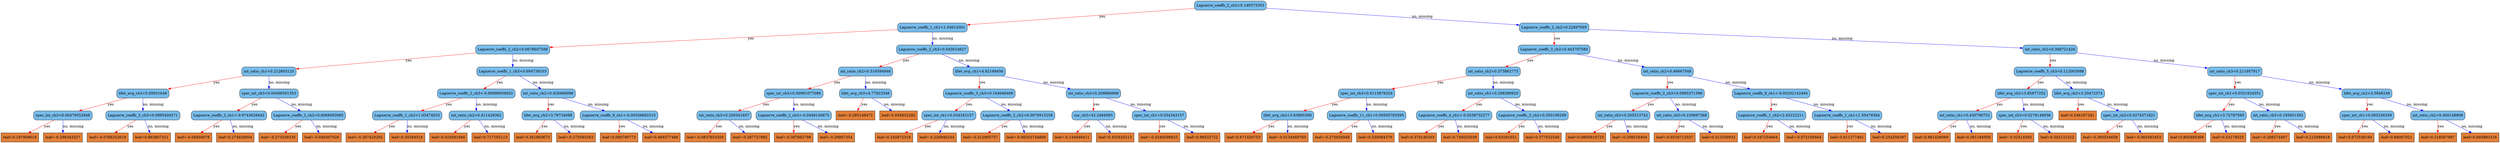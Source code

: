 digraph {
	graph [bb="0,0,7906.8,567",
		rankdir=TB
	];
	node [label="\N"];
	0	[fillcolor="#78bceb",
		height=0.5,
		label="Laguerre_coeffs_2_ch2<0.149373353",
		pos="4025.9,549",
		shape=box,
		style="filled, rounded",
		width=3.1076];
	1	[fillcolor="#78bceb",
		height=0.5,
		label="Laguerre_coeffs_1_ch1<1.04014301",
		pos="2898.9,460.5",
		shape=box,
		style="filled, rounded",
		width=3.0139];
	0 -> 1	[color="#FF0000",
		label=yes,
		lp="3572.9,504.75",
		pos="e,3007.7,469.85 3913.7,539.39 3700.4,523.02 3238.2,487.54 3018.9,470.71"];
	2	[fillcolor="#78bceb",
		height=0.5,
		label="Laguerre_coeffs_2_ch2<0.22897695",
		pos="4802.9,460.5",
		shape=box,
		style="filled, rounded",
		width=3.0139];
	0 -> 2	[color="#0000FF",
		label="no, missing",
		lp="4516.8,504.75",
		pos="e,4693.9,473.63 4138,535.51 4282.8,519.4 4533.8,491.46 4682.5,474.9"];
	3	[fillcolor="#78bceb",
		height=0.5,
		label="Laguerre_coeffs_2_ch2<0.0678607598",
		pos="1616.9,372",
		shape=box,
		style="filled, rounded",
		width=3.2014];
	1 -> 3	[color="#FF0000",
		label=yes,
		lp="2381.9,416.25",
		pos="e,1732.5,380.8 2790.1,452.16 2554,436.23 1995.6,398.55 1743.8,381.57"];
	4	[fillcolor="#78bceb",
		height=0.5,
		label="Laguerre_coeffs_2_ch3<0.043014627",
		pos="2898.9,372",
		shape=box,
		style="filled, rounded",
		width=3.1076];
	1 -> 4	[color="#0000FF",
		label="no, missing",
		lp="2930.8,416.25",
		pos="e,2898.9,390.35 2898.9,442.41 2898.9,430.76 2898.9,415.05 2898.9,401.52"];
	5	[fillcolor="#78bceb",
		height=0.5,
		label="Laguerre_coeffs_3_ch2<0.443707585",
		pos="4802.9,372",
		shape=box,
		style="filled, rounded",
		width=3.1076];
	2 -> 5	[color="#FF0000",
		label=yes,
		lp="4811.9,416.25",
		pos="e,4802.9,390.35 4802.9,442.41 4802.9,430.76 4802.9,415.05 4802.9,401.52"];
	6	[fillcolor="#78bceb",
		height=0.5,
		label="int_ratio_ch2<0.368721426",
		pos="6439.9,372",
		shape=box,
		style="filled, rounded",
		width=2.3264];
	2 -> 6	[color="#0000FF",
		label="no, missing",
		lp="5800.8,416.25",
		pos="e,6355.6,377.45 4911.9,453.74 5214.1,437.77 6059.3,393.11 6344.5,378.04"];
	7	[fillcolor="#78bceb",
		height=0.5,
		label="int_ratio_ch1<0.212803125",
		pos="783.88,283.5",
		shape=box,
		style="filled, rounded",
		width=2.3264];
	3 -> 7	[color="#FF0000",
		label=yes,
		lp="1284.9,327.75",
		pos="e,867.94,293.23 1501.5,359.02 1335.7,341.8 1033.1,310.38 879.2,294.4"];
	8	[fillcolor="#78bceb",
		height=0.5,
		label="Laguerre_coeffs_1_ch3<0.694739103",
		pos="1616.9,283.5",
		shape=box,
		style="filled, rounded",
		width=3.1076];
	3 -> 8	[color="#0000FF",
		label="no, missing",
		lp="1648.8,327.75",
		pos="e,1616.9,301.85 1616.9,353.91 1616.9,342.26 1616.9,326.55 1616.9,313.02"];
	9	[fillcolor="#78bceb",
		height=0.5,
		label="int_ratio_ch2<0.516594946",
		pos="2794.9,283.5",
		shape=box,
		style="filled, rounded",
		width=2.3264];
	4 -> 9	[color="#FF0000",
		label=yes,
		lp="2865.9,327.75",
		pos="e,2815.7,301.85 2878.3,353.91 2862.9,341.08 2841.6,323.33 2824.3,308.99"];
	10	[fillcolor="#78bceb",
		height=0.5,
		label="lifet_avg_ch1<4.62169456",
		pos="3087.9,283.5",
		shape=box,
		style="filled, rounded",
		width=2.2639];
	4 -> 10	[color="#0000FF",
		label="no, missing",
		lp="3042.8,327.75",
		pos="e,3049.8,301.91 2936.7,353.7 2966.2,340.19 3007.4,321.32 3039.4,306.7"];
	15	[fillcolor="#78bceb",
		height=0.5,
		label="lifet_avg_ch3<5.09501648",
		pos="445.88,195",
		shape=box,
		style="filled, rounded",
		width=2.2639];
	7 -> 15	[color="#FF0000",
		label=yes,
		lp="654.88,239.25",
		pos="e,514.05,213.45 715.88,265.1 660.74,250.99 582.93,231.07 524.99,216.25"];
	16	[fillcolor="#78bceb",
		height=0.5,
		label="spec_int_ch3<0.00466591353",
		pos="783.88,195",
		shape=box,
		style="filled, rounded",
		width=2.5035];
	7 -> 16	[color="#0000FF",
		label="no, missing",
		lp="815.75,239.25",
		pos="e,783.88,213.35 783.88,265.41 783.88,253.76 783.88,238.05 783.88,224.52"];
	17	[fillcolor="#78bceb",
		height=0.5,
		label="Laguerre_coeffs_2_ch3<-0.00996939652",
		pos="1500.9,195",
		shape=box,
		style="filled, rounded",
		width=3.3576];
	8 -> 17	[color="#FF0000",
		label=yes,
		lp="1578.9,239.25",
		pos="e,1524,213.27 1593.7,265.2 1576.3,252.24 1552.3,234.34 1533,219.99"];
	18	[fillcolor="#78bceb",
		height=0.5,
		label="int_ratio_ch2<0.426968098",
		pos="1727.9,195",
		shape=box,
		style="filled, rounded",
		width=2.3264];
	8 -> 18	[color="#0000FF",
		label="no, missing",
		lp="1714.8,239.25",
		pos="e,1705.7,213.27 1639.1,265.2 1655.6,252.3 1678.5,234.5 1696.8,220.18"];
	31	[fillcolor="#78bceb",
		height=0.5,
		label="spec_int_ch3<0.00479552848",
		pos="193.88,106.5",
		shape=box,
		style="filled, rounded",
		width=2.5035];
	15 -> 31	[color="#FF0000",
		label=yes,
		lp="351.88,150.75",
		pos="e,244.49,124.87 395.18,176.6 354.86,162.76 298.27,143.34 255.36,128.61"];
	32	[fillcolor="#78bceb",
		height=0.5,
		label="Laguerre_coeffs_3_ch3<0.0895400271",
		pos="445.88,106.5",
		shape=box,
		style="filled, rounded",
		width=3.2014];
	15 -> 32	[color="#0000FF",
		label="no, missing",
		lp="477.75,150.75",
		pos="e,445.88,124.85 445.88,176.91 445.88,165.26 445.88,149.55 445.88,136.02"];
	33	[fillcolor="#78bceb",
		height=0.5,
		label="Laguerre_coeffs_2_ch1<-0.0743628442",
		pos="703.88,106.5",
		shape=box,
		style="filled, rounded",
		width=3.2639];
	16 -> 33	[color="#FF0000",
		label=yes,
		lp="760.88,150.75",
		pos="e,719.92,124.85 768.07,176.91 756.53,164.43 740.69,147.3 727.63,133.18"];
	34	[fillcolor="#78bceb",
		height=0.5,
		label="Laguerre_coeffs_2_ch2<0.0068493085",
		pos="954.88,106.5",
		shape=box,
		style="filled, rounded",
		width=3.2014];
	16 -> 34	[color="#0000FF",
		label="no, missing",
		lp="916.75,150.75",
		pos="e,920.45,124.91 818.07,176.7 844.54,163.31 881.43,144.65 910.24,130.08"];
	63	[fillcolor="#e48038",
		height=0.5,
		label="leaf=0.187909618",
		pos="57.875,18",
		shape=box,
		style=filled,
		width=1.6076];
	31 -> 63	[color="#FF0000",
		label=yes,
		lp="147.88,62.25",
		pos="e,85.023,36.267 166.68,88.203 146.02,75.062 117.38,56.846 94.67,42.403"];
	64	[fillcolor="#e48038",
		height=0.5,
		label="leaf=-0.296343327",
		pos="193.88,18",
		shape=box,
		style=filled,
		width=1.6701];
	31 -> 64	[color="#0000FF",
		label="no, missing",
		lp="225.75,62.25",
		pos="e,193.88,36.35 193.88,88.41 193.88,76.758 193.88,61.047 193.88,47.519"];
	65	[fillcolor="#e48038",
		height=0.5,
		label="leaf=-0.0786252618",
		pos="335.88,18",
		shape=box,
		style=filled,
		width=1.7639];
	32 -> 65	[color="#FF0000",
		label=yes,
		lp="409.88,62.25",
		pos="e,357.83,36.267 423.88,88.203 407.54,75.356 385.04,57.661 366.88,43.38"];
	66	[fillcolor="#e48038",
		height=0.5,
		label="leaf=0.863807321",
		pos="474.88,18",
		shape=box,
		style=filled,
		width=1.6076];
	32 -> 66	[color="#0000FF",
		label="no, missing",
		lp="495.75,62.25",
		pos="e,469.06,36.35 451.6,88.41 455.55,76.64 460.88,60.729 465.45,47.11"];
	67	[fillcolor="#e48038",
		height=0.5,
		label="leaf=-0.04850078",
		pos="607.88,18",
		shape=box,
		style=filled,
		width=1.5764];
	33 -> 67	[color="#FF0000",
		label=yes,
		lp="673.88,62.25",
		pos="e,627.13,36.35 684.91,88.41 670.8,75.698 651.33,58.157 635.5,43.889"];
	68	[fillcolor="#e48038",
		height=0.5,
		label="leaf=0.274928004",
		pos="740.88,18",
		shape=box,
		style=filled,
		width=1.6076];
	33 -> 68	[color="#0000FF",
		label="no, missing",
		lp="757.75,62.25",
		pos="e,733.45,36.35 711.19,88.41 716.27,76.522 723.16,60.41 729.03,46.702"];
	69	[fillcolor="#e48038",
		height=0.5,
		label="leaf=-0.273539335",
		pos="876.88,18",
		shape=box,
		style=filled,
		width=1.6701];
	34 -> 69	[color="#FF0000",
		label=yes,
		lp="931.88,62.25",
		pos="e,892.52,36.35 939.46,88.41 928.21,75.934 912.77,58.805 900.04,44.685"];
	70	[fillcolor="#e48038",
		height=0.5,
		label="leaf=-0.040507026",
		pos="1014.9,18",
		shape=box,
		style=filled,
		width=1.6701];
	34 -> 70	[color="#0000FF",
		label="no, missing",
		lp="1022.8,62.25",
		pos="e,1002.8,36.35 966.73,88.41 975.22,76.169 986.82,59.449 996.5,45.487"];
	35	[fillcolor="#78bceb",
		height=0.5,
		label="Laguerre_coeffs_1_ch2<1.03474033",
		pos="1285.9,106.5",
		shape=box,
		style="filled, rounded",
		width=3.0139];
	17 -> 35	[color="#FF0000",
		label=yes,
		lp="1421.9,150.75",
		pos="e,1329.1,124.87 1457.6,176.6 1423.6,162.9 1376,143.75 1339.5,129.08"];
	36	[fillcolor="#78bceb",
		height=0.5,
		label="int_ratio_ch2<0.411428362",
		pos="1500.9,106.5",
		shape=box,
		style="filled, rounded",
		width=2.3264];
	17 -> 36	[color="#0000FF",
		label="no, missing",
		lp="1532.8,150.75",
		pos="e,1500.9,124.85 1500.9,176.91 1500.9,165.26 1500.9,149.55 1500.9,136.02"];
	37	[fillcolor="#78bceb",
		height=0.5,
		label="lifet_avg_ch2<3.78734088",
		pos="1727.9,106.5",
		shape=box,
		style="filled, rounded",
		width=2.2639];
	18 -> 37	[color="#FF0000",
		label=yes,
		lp="1736.9,150.75",
		pos="e,1727.9,124.85 1727.9,176.91 1727.9,165.26 1727.9,149.55 1727.9,136.02"];
	38	[fillcolor="#78bceb",
		height=0.5,
		label="Laguerre_coeffs_8_ch1<-0.00536692515",
		pos="1955.9,106.5",
		shape=box,
		style="filled, rounded",
		width=3.3576];
	18 -> 38	[color="#0000FF",
		label="no, missing",
		lp="1894.8,150.75",
		pos="e,1910.1,124.87 1773.7,176.6 1810,162.85 1860.8,143.58 1899.5,128.89"];
	71	[fillcolor="#e48038",
		height=0.5,
		label="leaf=-0.267420292",
		pos="1152.9,18",
		shape=box,
		style=filled,
		width=1.6701];
	35 -> 71	[color="#FF0000",
		label=yes,
		lp="1240.9,62.25",
		pos="e,1179.4,36.267 1259.3,88.203 1239.1,75.062 1211.1,56.846 1188.9,42.403"];
	72	[fillcolor="#e48038",
		height=0.5,
		label="leaf=0.30284518",
		pos="1285.9,18",
		shape=box,
		style=filled,
		width=1.5139];
	35 -> 72	[color="#0000FF",
		label="no, missing",
		lp="1317.8,62.25",
		pos="e,1285.9,36.35 1285.9,88.41 1285.9,76.758 1285.9,61.047 1285.9,47.519"];
	73	[fillcolor="#e48038",
		height=0.5,
		label="leaf=0.419381946",
		pos="1415.9,18",
		shape=box,
		style=filled,
		width=1.6076];
	36 -> 73	[color="#FF0000",
		label=yes,
		lp="1475.9,62.25",
		pos="e,1432.9,36.35 1484.1,88.41 1471.7,75.816 1454.7,58.481 1440.7,44.286"];
	74	[fillcolor="#e48038",
		height=0.5,
		label="leaf=0.717192113",
		pos="1549.9,18",
		shape=box,
		style=filled,
		width=1.6076];
	36 -> 74	[color="#0000FF",
		label="no, missing",
		lp="1561.8,62.25",
		pos="e,1540,36.35 1510.6,88.41 1517.4,76.405 1526.6,60.091 1534.4,46.295"];
	75	[fillcolor="#e48038",
		height=0.5,
		label="leaf=0.361863673",
		pos="1683.9,18",
		shape=box,
		style=filled,
		width=1.6076];
	37 -> 75	[color="#FF0000",
		label=yes,
		lp="1718.9,62.25",
		pos="e,1692.7,36.35 1719.2,88.41 1713.1,76.405 1704.8,60.091 1697.8,46.295"];
	76	[fillcolor="#e48038",
		height=0.5,
		label="leaf=-0.273583263",
		pos="1819.9,18",
		shape=box,
		style=filled,
		width=1.6701];
	37 -> 76	[color="#0000FF",
		label="no, missing",
		lp="1814.8,62.25",
		pos="e,1801.4,36.35 1746.1,88.41 1759.6,75.698 1778.2,58.157 1793.4,43.889"];
	77	[fillcolor="#e48038",
		height=0.5,
		label="leaf=0.080790773",
		pos="1955.9,18",
		shape=box,
		style=filled,
		width=1.6076];
	38 -> 77	[color="#FF0000",
		label=yes,
		lp="1964.9,62.25",
		pos="e,1955.9,36.35 1955.9,88.41 1955.9,76.758 1955.9,61.047 1955.9,47.519"];
	78	[fillcolor="#e48038",
		height=0.5,
		label="leaf=0.469377488",
		pos="2089.9,18",
		shape=box,
		style=filled,
		width=1.6076];
	38 -> 78	[color="#0000FF",
		label="no, missing",
		lp="2067.8,62.25",
		pos="e,2063.1,36.267 1982.7,88.203 2003,75.062 2031.2,56.846 2053.6,42.403"];
	19	[fillcolor="#78bceb",
		height=0.5,
		label="spec_int_ch3<0.00981077086",
		pos="2508.9,195",
		shape=box,
		style="filled, rounded",
		width=2.5035];
	9 -> 19	[color="#FF0000",
		label=yes,
		lp="2686.9,239.25",
		pos="e,2566.3,213.37 2737.3,265.1 2691.1,251.11 2626,231.42 2577.1,216.64"];
	20	[fillcolor="#78bceb",
		height=0.5,
		label="lifet_avg_ch3<4.77923346",
		pos="2794.9,195",
		shape=box,
		style="filled, rounded",
		width=2.2639];
	9 -> 20	[color="#0000FF",
		label="no, missing",
		lp="2826.8,239.25",
		pos="e,2794.9,213.35 2794.9,265.41 2794.9,253.76 2794.9,238.05 2794.9,224.52"];
	21	[fillcolor="#78bceb",
		height=0.5,
		label="Laguerre_coeffs_3_ch3<0.164046466",
		pos="3087.9,195",
		shape=box,
		style="filled, rounded",
		width=3.1076];
	10 -> 21	[color="#FF0000",
		label=yes,
		lp="3096.9,239.25",
		pos="e,3087.9,213.35 3087.9,265.41 3087.9,253.76 3087.9,238.05 3087.9,224.52"];
	22	[fillcolor="#78bceb",
		height=0.5,
		label="int_ratio_ch3<0.209886968",
		pos="3459.9,195",
		shape=box,
		style="filled, rounded",
		width=2.3264];
	10 -> 22	[color="#0000FF",
		label="no, missing",
		lp="3339.8,239.25",
		pos="e,3384.8,213.45 3162.7,265.1 3223.8,250.9 3310.1,230.82 3374,215.97"];
	39	[fillcolor="#78bceb",
		height=0.5,
		label="int_ratio_ch3<0.200341657",
		pos="2289.9,106.5",
		shape=box,
		style="filled, rounded",
		width=2.3264];
	19 -> 39	[color="#FF0000",
		label=yes,
		lp="2428.9,150.75",
		pos="e,2333.9,124.87 2464.8,176.6 2430.1,162.9 2381.6,143.75 2344.5,129.08"];
	40	[fillcolor="#78bceb",
		height=0.5,
		label="Laguerre_coeffs_2_ch3<-0.0448140875",
		pos="2508.9,106.5",
		shape=box,
		style="filled, rounded",
		width=3.2639];
	19 -> 40	[color="#0000FF",
		label="no, missing",
		lp="2540.8,150.75",
		pos="e,2508.9,124.85 2508.9,176.91 2508.9,165.26 2508.9,149.55 2508.9,136.02"];
	41	[fillcolor="#e48038",
		height=0.5,
		label="leaf=-0.285148472",
		pos="2704.9,106.5",
		shape=box,
		style=filled,
		width=1.6701];
	20 -> 41	[color="#FF0000",
		label=yes,
		lp="2767.9,150.75",
		pos="e,2722.9,124.85 2777.1,176.91 2764,164.32 2746,146.98 2731.2,132.79"];
	42	[fillcolor="#e48038",
		height=0.5,
		label="leaf=0.934932292",
		pos="2840.9,106.5",
		shape=box,
		style=filled,
		width=1.6076];
	20 -> 42	[color="#0000FF",
		label="no, missing",
		lp="2854.8,150.75",
		pos="e,2831.6,124.85 2804,176.91 2810.3,164.9 2819,148.59 2826.4,134.8"];
	79	[fillcolor="#e48038",
		height=0.5,
		label="leaf=-0.0837653205",
		pos="2228.9,18",
		shape=box,
		style=filled,
		width=1.7639];
	39 -> 79	[color="#FF0000",
		label=yes,
		lp="2273.9,62.25",
		pos="e,2241.1,36.35 2277.8,88.41 2269.2,76.169 2257.4,59.449 2247.6,45.487"];
	80	[fillcolor="#e48038",
		height=0.5,
		label="leaf=-0.287727982",
		pos="2370.9,18",
		shape=box,
		style=filled,
		width=1.6701];
	39 -> 80	[color="#0000FF",
		label="no, missing",
		lp="2369.8,62.25",
		pos="e,2354.6,36.35 2305.9,88.41 2317.6,75.934 2333.6,58.805 2346.8,44.685"];
	81	[fillcolor="#e48038",
		height=0.5,
		label="leaf=-0.387662798",
		pos="2508.9,18",
		shape=box,
		style=filled,
		width=1.6701];
	40 -> 81	[color="#FF0000",
		label=yes,
		lp="2517.9,62.25",
		pos="e,2508.9,36.35 2508.9,88.41 2508.9,76.758 2508.9,61.047 2508.9,47.519"];
	82	[fillcolor="#e48038",
		height=0.5,
		label="leaf=-0.29867354",
		pos="2643.9,18",
		shape=box,
		style=filled,
		width=1.5764];
	40 -> 82	[color="#0000FF",
		label="no, missing",
		lp="2620.8,62.25",
		pos="e,2616.9,36.267 2535.9,88.203 2556.4,75.062 2584.8,56.846 2607.4,42.403"];
	43	[fillcolor="#78bceb",
		height=0.5,
		label="spec_int_ch1<0.034343157",
		pos="2999.9,106.5",
		shape=box,
		style="filled, rounded",
		width=2.316];
	21 -> 43	[color="#FF0000",
		label=yes,
		lp="3060.9,150.75",
		pos="e,3017.5,124.85 3070.5,176.91 3057.7,164.32 3040,146.98 3025.6,132.79"];
	44	[fillcolor="#78bceb",
		height=0.5,
		label="Laguerre_coeffs_2_ch2<0.0970915258",
		pos="3216.9,106.5",
		shape=box,
		style="filled, rounded",
		width=3.2014];
	21 -> 44	[color="#0000FF",
		label="no, missing",
		lp="3196.8,150.75",
		pos="e,3191.1,124.77 3113.7,176.7 3133.2,163.62 3160.2,145.51 3181.7,131.1"];
	45	[fillcolor="#78bceb",
		height=0.5,
		label="snr_ch3<42.2484093",
		pos="3459.9,106.5",
		shape=box,
		style="filled, rounded",
		width=1.8264];
	22 -> 45	[color="#FF0000",
		label=yes,
		lp="3468.9,150.75",
		pos="e,3459.9,124.85 3459.9,176.91 3459.9,165.26 3459.9,149.55 3459.9,136.02"];
	46	[fillcolor="#78bceb",
		height=0.5,
		label="spec_int_ch1<0.034343157",
		pos="3669.9,106.5",
		shape=box,
		style="filled, rounded",
		width=2.316];
	22 -> 46	[color="#0000FF",
		label="no, missing",
		lp="3615.8,150.75",
		pos="e,3627.7,124.87 3502.1,176.6 3535.4,162.9 3581.9,143.75 3617.5,129.08"];
	83	[fillcolor="#e48038",
		height=0.5,
		label="leaf=0.245872319",
		pos="2830.9,18",
		shape=box,
		style=filled,
		width=1.6076];
	43 -> 83	[color="#FF0000",
		label=yes,
		lp="2939.9,62.25",
		pos="e,2864.9,36.415 2966.1,88.203 2939.9,74.811 2903.5,56.15 2875,41.58"];
	84	[fillcolor="#e48038",
		height=0.5,
		label="leaf=-0.226940244",
		pos="2966.9,18",
		shape=box,
		style=filled,
		width=1.6701];
	43 -> 84	[color="#0000FF",
		label="no, missing",
		lp="3018.8,62.25",
		pos="e,2973.5,36.35 2993.4,88.41 2988.8,76.522 2982.7,60.41 2977.4,46.702"];
	85	[fillcolor="#e48038",
		height=0.5,
		label="leaf=-0.212965757",
		pos="3104.9,18",
		shape=box,
		style=filled,
		width=1.6701];
	44 -> 85	[color="#FF0000",
		label=yes,
		lp="3180.9,62.25",
		pos="e,3127.2,36.267 3194.5,88.203 3177.8,75.297 3154.7,57.498 3136.2,43.183"];
	86	[fillcolor="#e48038",
		height=0.5,
		label="leaf=-0.00253744866",
		pos="3249.9,18",
		shape=box,
		style=filled,
		width=1.8576];
	44 -> 86	[color="#0000FF",
		label="no, missing",
		lp="3268.8,62.25",
		pos="e,3243.3,36.35 3223.4,88.41 3227.9,76.522 3234.1,60.41 3239.3,46.702"];
	87	[fillcolor="#e48038",
		height=0.5,
		label="leaf=-0.144046411",
		pos="3394.9,18",
		shape=box,
		style=filled,
		width=1.6701];
	45 -> 87	[color="#FF0000",
		label=yes,
		lp="3442.9,62.25",
		pos="e,3407.9,36.35 3447,88.41 3437.8,76.169 3425.3,59.449 3414.8,45.487"];
	88	[fillcolor="#e48038",
		height=0.5,
		label="leaf=0.452625215",
		pos="3530.9,18",
		shape=box,
		style=filled,
		width=1.6076];
	45 -> 88	[color="#0000FF",
		label="no, missing",
		lp="3533.8,62.25",
		pos="e,3516.6,36.35 3473.9,88.41 3484,76.051 3497.9,59.127 3509.5,45.085"];
	89	[fillcolor="#e48038",
		height=0.5,
		label="leaf=-0.0249298625",
		pos="3669.9,18",
		shape=box,
		style=filled,
		width=1.7639];
	46 -> 89	[color="#FF0000",
		label=yes,
		lp="3678.9,62.25",
		pos="e,3669.9,36.35 3669.9,88.41 3669.9,76.758 3669.9,61.047 3669.9,47.519"];
	90	[fillcolor="#e48038",
		height=0.5,
		label="leaf=0.88532722",
		pos="3805.9,18",
		shape=box,
		style=filled,
		width=1.5139];
	46 -> 90	[color="#0000FF",
		label="no, missing",
		lp="3782.8,62.25",
		pos="e,3778.7,36.267 3697.1,88.203 3717.7,75.062 3746.4,56.846 3769.1,42.403"];
	11	[fillcolor="#78bceb",
		height=0.5,
		label="int_ratio_ch2<0.373862773",
		pos="4683.9,283.5",
		shape=box,
		style="filled, rounded",
		width=2.3264];
	5 -> 11	[color="#FF0000",
		label=yes,
		lp="4763.9,327.75",
		pos="e,4707.6,301.77 4779.1,353.7 4761.2,340.74 4736.6,322.84 4716.9,308.49"];
	12	[fillcolor="#78bceb",
		height=0.5,
		label="int_ratio_ch2<0.46667549",
		pos="5303.9,283.5",
		shape=box,
		style="filled, rounded",
		width=2.2326];
	5 -> 12	[color="#0000FF",
		label="no, missing",
		lp="5130.8,327.75",
		pos="e,5223.2,298.43 4904,353.55 4994,337.99 5124.8,315.42 5212,300.37"];
	13	[fillcolor="#78bceb",
		height=0.5,
		label="Laguerre_coeffs_5_ch3<0.112003088",
		pos="6439.9,283.5",
		shape=box,
		style="filled, rounded",
		width=3.1076];
	6 -> 13	[color="#FF0000",
		label=yes,
		lp="6448.9,327.75",
		pos="e,6439.9,301.85 6439.9,353.91 6439.9,342.26 6439.9,326.55 6439.9,313.02"];
	14	[fillcolor="#78bceb",
		height=0.5,
		label="int_ratio_ch3<0.211957917",
		pos="7118.9,283.5",
		shape=box,
		style="filled, rounded",
		width=2.3264];
	6 -> 14	[color="#0000FF",
		label="no, missing",
		lp="6872.8,327.75",
		pos="e,7034.9,295.2 6523.8,360.31 6650.6,344.15 6890.3,313.62 7023.5,296.65"];
	23	[fillcolor="#78bceb",
		height=0.5,
		label="spec_int_ch3<0.0115876254",
		pos="4324.9,195",
		shape=box,
		style="filled, rounded",
		width=2.4097];
	11 -> 23	[color="#FF0000",
		label=yes,
		lp="4545.9,239.25",
		pos="e,4397.3,213.45 4611.7,265.1 4552.8,250.93 4469.8,230.91 4408.1,216.06"];
	24	[fillcolor="#78bceb",
		height=0.5,
		label="int_ratio_ch1<0.298390925",
		pos="4683.9,195",
		shape=box,
		style="filled, rounded",
		width=2.3264];
	11 -> 24	[color="#0000FF",
		label="no, missing",
		lp="4715.8,239.25",
		pos="e,4683.9,213.35 4683.9,265.41 4683.9,253.76 4683.9,238.05 4683.9,224.52"];
	25	[fillcolor="#78bceb",
		height=0.5,
		label="Laguerre_coeffs_2_ch3<0.0985371396",
		pos="5303.9,195",
		shape=box,
		style="filled, rounded",
		width=3.2014];
	12 -> 25	[color="#FF0000",
		label=yes,
		lp="5312.9,239.25",
		pos="e,5303.9,213.35 5303.9,265.41 5303.9,253.76 5303.9,238.05 5303.9,224.52"];
	26	[fillcolor="#78bceb",
		height=0.5,
		label="Laguerre_coeffs_8_ch1<-0.00202142494",
		pos="5590.9,195",
		shape=box,
		style="filled, rounded",
		width=3.3576];
	12 -> 26	[color="#0000FF",
		label="no, missing",
		lp="5505.8,239.25",
		pos="e,5533.2,213.37 5361.6,265.1 5408,251.11 5473.3,231.42 5522.4,216.64"];
	47	[fillcolor="#78bceb",
		height=0.5,
		label="lifet_avg_ch2<3.63895369",
		pos="4074.9,106.5",
		shape=box,
		style="filled, rounded",
		width=2.2639];
	23 -> 47	[color="#FF0000",
		label=yes,
		lp="4231.9,150.75",
		pos="e,4125.1,124.87 4274.6,176.6 4234.6,162.76 4178.4,143.34 4135.9,128.61"];
	48	[fillcolor="#78bceb",
		height=0.5,
		label="Laguerre_coeffs_11_ch1<0.00505783595",
		pos="4324.9,106.5",
		shape=box,
		style="filled, rounded",
		width=3.3889];
	23 -> 48	[color="#0000FF",
		label="no, missing",
		lp="4356.8,150.75",
		pos="e,4324.9,124.85 4324.9,176.91 4324.9,165.26 4324.9,149.55 4324.9,136.02"];
	49	[fillcolor="#78bceb",
		height=0.5,
		label="Laguerre_coeffs_4_ch1<-0.0539732277",
		pos="4615.9,106.5",
		shape=box,
		style="filled, rounded",
		width=3.2639];
	24 -> 49	[color="#FF0000",
		label=yes,
		lp="4665.9,150.75",
		pos="e,4629.5,124.85 4670.4,176.91 4660.7,164.55 4647.4,147.63 4636.4,133.58"];
	50	[fillcolor="#78bceb",
		height=0.5,
		label="Laguerre_coeffs_3_ch2<0.350106299",
		pos="4862.9,106.5",
		shape=box,
		style="filled, rounded",
		width=3.1076];
	24 -> 50	[color="#0000FF",
		label="no, missing",
		lp="4821.8,150.75",
		pos="e,4826.8,124.91 4719.7,176.7 4747.5,163.25 4786.3,144.49 4816.5,129.89"];
	91	[fillcolor="#e48038",
		height=0.5,
		label="leaf=0.671420753",
		pos="3935.9,18",
		shape=box,
		style=filled,
		width=1.6076];
	47 -> 91	[color="#FF0000",
		label=yes,
		lp="4026.9,62.25",
		pos="e,3963.6,36.267 4047.1,88.203 4025.9,75.003 3996.4,56.683 3973.2,42.209"];
	92	[fillcolor="#e48038",
		height=0.5,
		label="leaf=-0.0134469783",
		pos="4074.9,18",
		shape=box,
		style=filled,
		width=1.7639];
	47 -> 92	[color="#0000FF",
		label="no, missing",
		lp="4106.8,62.25",
		pos="e,4074.9,36.35 4074.9,88.41 4074.9,76.758 4074.9,61.047 4074.9,47.519"];
	93	[fillcolor="#e48038",
		height=0.5,
		label="leaf=-0.275926948",
		pos="4216.9,18",
		shape=box,
		style=filled,
		width=1.6701];
	48 -> 93	[color="#FF0000",
		label=yes,
		lp="4289.9,62.25",
		pos="e,4238.4,36.267 4303.3,88.203 4287.2,75.356 4265.1,57.661 4247.3,43.38"];
	94	[fillcolor="#e48038",
		height=0.5,
		label="leaf=0.335084379",
		pos="4352.9,18",
		shape=box,
		style=filled,
		width=1.6076];
	48 -> 94	[color="#0000FF",
		label="no, missing",
		lp="4373.8,62.25",
		pos="e,4347.3,36.35 4330.4,88.41 4334.2,76.64 4339.4,60.729 4343.8,47.11"];
	95	[fillcolor="#e48038",
		height=0.5,
		label="leaf=0.374140203",
		pos="4486.9,18",
		shape=box,
		style=filled,
		width=1.6076];
	49 -> 95	[color="#FF0000",
		label=yes,
		lp="4572.9,62.25",
		pos="e,4512.6,36.267 4590.1,88.203 4570.6,75.12 4543.6,57.01 4522.1,42.597"];
	96	[fillcolor="#e48038",
		height=0.5,
		label="leaf=0.745025039",
		pos="4620.9,18",
		shape=box,
		style=filled,
		width=1.6076];
	49 -> 96	[color="#0000FF",
		label="no, missing",
		lp="4650.8,62.25",
		pos="e,4619.9,36.35 4616.9,88.41 4617.5,76.758 4618.4,61.047 4619.2,47.519"];
	97	[fillcolor="#e48038",
		height=0.5,
		label="leaf=0.63291651",
		pos="4750.9,18",
		shape=box,
		style=filled,
		width=1.5139];
	50 -> 97	[color="#FF0000",
		label=yes,
		lp="4826.9,62.25",
		pos="e,4773.2,36.267 4840.5,88.203 4823.8,75.297 4800.7,57.498 4782.2,43.183"];
	98	[fillcolor="#e48038",
		height=0.5,
		label="leaf=0.377032548",
		pos="4880.9,18",
		shape=box,
		style=filled,
		width=1.6076];
	50 -> 98	[color="#0000FF",
		label="no, missing",
		lp="4905.8,62.25",
		pos="e,4877.3,36.35 4866.4,88.41 4868.9,76.758 4872.1,61.047 4874.9,47.519"];
	51	[fillcolor="#78bceb",
		height=0.5,
		label="int_ratio_ch3<0.205313742",
		pos="5134.9,106.5",
		shape=box,
		style="filled, rounded",
		width=2.3264];
	25 -> 51	[color="#FF0000",
		label=yes,
		lp="5243.9,150.75",
		pos="e,5168.9,124.91 5270.1,176.7 5243.9,163.31 5207.5,144.65 5179,130.08"];
	52	[fillcolor="#78bceb",
		height=0.5,
		label="int_ratio_ch3<0.230887368",
		pos="5320.9,106.5",
		shape=box,
		style="filled, rounded",
		width=2.3264];
	25 -> 52	[color="#0000FF",
		label="no, missing",
		lp="5346.8,150.75",
		pos="e,5317.5,124.85 5307.2,176.91 5309.5,165.26 5312.6,149.55 5315.3,136.02"];
	53	[fillcolor="#78bceb",
		height=0.5,
		label="Laguerre_coeffs_1_ch2<2.45222211",
		pos="5590.9,106.5",
		shape=box,
		style="filled, rounded",
		width=3.0139];
	26 -> 53	[color="#FF0000",
		label=yes,
		lp="5599.9,150.75",
		pos="e,5590.9,124.85 5590.9,176.91 5590.9,165.26 5590.9,149.55 5590.9,136.02"];
	54	[fillcolor="#78bceb",
		height=0.5,
		label="Laguerre_coeffs_1_ch1<1.50479364",
		pos="5843.9,106.5",
		shape=box,
		style="filled, rounded",
		width=3.0139];
	26 -> 54	[color="#0000FF",
		label="no, missing",
		lp="5772.8,150.75",
		pos="e,5793.1,124.87 5641.8,176.6 5682.3,162.73 5739.3,143.25 5782.4,128.51"];
	99	[fillcolor="#e48038",
		height=0.5,
		label="leaf=0.0895810723",
		pos="5017.9,18",
		shape=box,
		style=filled,
		width=1.7014];
	51 -> 99	[color="#FF0000",
		label=yes,
		lp="5095.9,62.25",
		pos="e,5041.2,36.267 5111.5,88.203 5093.9,75.238 5069.7,57.336 5050.3,42.988"];
	100	[fillcolor="#e48038",
		height=0.5,
		label="leaf=-0.208516404",
		pos="5156.9,18",
		shape=box,
		style=filled,
		width=1.6701];
	51 -> 100	[color="#0000FF",
		label="no, missing",
		lp="5179.8,62.25",
		pos="e,5152.5,36.35 5139.2,88.41 5142.2,76.64 5146.3,60.729 5149.7,47.11"];
	101	[fillcolor="#e48038",
		height=0.5,
		label="leaf=-0.0318713337",
		pos="5298.9,18",
		shape=box,
		style=filled,
		width=1.7639];
	52 -> 101	[color="#FF0000",
		label=yes,
		lp="5320.9,62.25",
		pos="e,5303.3,36.35 5316.5,88.41 5313.5,76.64 5309.5,60.729 5306,47.11"];
	102	[fillcolor="#e48038",
		height=0.5,
		label="leaf=0.312559932",
		pos="5437.9,18",
		shape=box,
		style=filled,
		width=1.6076];
	52 -> 102	[color="#0000FF",
		label="no, missing",
		lp="5421.8,62.25",
		pos="e,5414.5,36.267 5344.3,88.203 5361.8,75.238 5386,57.336 5405.4,42.988"];
	103	[fillcolor="#e48038",
		height=0.5,
		label="leaf=0.347254664",
		pos="5571.9,18",
		shape=box,
		style=filled,
		width=1.6076];
	53 -> 103	[color="#FF0000",
		label=yes,
		lp="5592.9,62.25",
		pos="e,5575.7,36.35 5587.1,88.41 5584.6,76.758 5581.1,61.047 5578.1,47.519"];
	104	[fillcolor="#e48038",
		height=0.5,
		label="leaf=-0.072195664",
		pos="5707.9,18",
		shape=box,
		style=filled,
		width=1.6701];
	53 -> 104	[color="#0000FF",
		label="no, missing",
		lp="5691.8,62.25",
		pos="e,5684.5,36.267 5614.3,88.203 5631.8,75.238 5656,57.336 5675.4,42.988"];
	105	[fillcolor="#e48038",
		height=0.5,
		label="leaf=0.611277461",
		pos="5843.9,18",
		shape=box,
		style=filled,
		width=1.6076];
	54 -> 105	[color="#FF0000",
		label=yes,
		lp="5852.9,62.25",
		pos="e,5843.9,36.35 5843.9,88.41 5843.9,76.758 5843.9,61.047 5843.9,47.519"];
	106	[fillcolor="#e48038",
		height=0.5,
		label="leaf=0.254256397",
		pos="5977.9,18",
		shape=box,
		style=filled,
		width=1.6076];
	54 -> 106	[color="#0000FF",
		label="no, missing",
		lp="5955.8,62.25",
		pos="e,5951.1,36.267 5870.7,88.203 5891,75.062 5919.2,56.846 5941.6,42.403"];
	27	[fillcolor="#78bceb",
		height=0.5,
		label="lifet_avg_ch2<3.85877252",
		pos="6393.9,195",
		shape=box,
		style="filled, rounded",
		width=2.2639];
	13 -> 27	[color="#FF0000",
		label=yes,
		lp="6430.9,239.25",
		pos="e,6403.1,213.35 6430.8,265.41 6424.4,253.4 6415.7,237.09 6408.4,223.3"];
	28	[fillcolor="#78bceb",
		height=0.5,
		label="lifet_avg_ch2<3.20472574",
		pos="6574.9,195",
		shape=box,
		style="filled, rounded",
		width=2.2639];
	13 -> 28	[color="#0000FF",
		label="no, missing",
		lp="6551.8,239.25",
		pos="e,6547.9,213.27 6466.9,265.2 6487.4,252.06 6515.8,233.85 6538.4,219.4"];
	29	[fillcolor="#78bceb",
		height=0.5,
		label="spec_int_ch1<0.0321924351",
		pos="7118.9,195",
		shape=box,
		style="filled, rounded",
		width=2.4097];
	14 -> 29	[color="#FF0000",
		label=yes,
		lp="7127.9,239.25",
		pos="e,7118.9,213.35 7118.9,265.41 7118.9,253.76 7118.9,238.05 7118.9,224.52"];
	30	[fillcolor="#78bceb",
		height=0.5,
		label="lifet_avg_ch2<3.5848248",
		pos="7491.9,195",
		shape=box,
		style="filled, rounded",
		width=2.1701];
	14 -> 30	[color="#0000FF",
		label="no, missing",
		lp="7370.8,239.25",
		pos="e,7416.6,213.45 7193.9,265.1 7255.1,250.9 7341.7,230.82 7405.8,215.97"];
	55	[fillcolor="#78bceb",
		height=0.5,
		label="int_ratio_ch1<0.430799752",
		pos="6217.9,106.5",
		shape=box,
		style="filled, rounded",
		width=2.3264];
	27 -> 55	[color="#FF0000",
		label=yes,
		lp="6330.9,150.75",
		pos="e,6253.3,124.91 6358.7,176.7 6331.3,163.25 6293.1,144.49 6263.4,129.89"];
	56	[fillcolor="#78bceb",
		height=0.5,
		label="spec_int_ch3<0.0278149936",
		pos="6406.9,106.5",
		shape=box,
		style="filled, rounded",
		width=2.4097];
	27 -> 56	[color="#0000FF",
		label="no, missing",
		lp="6433.8,150.75",
		pos="e,6404.3,124.85 6396.4,176.91 6398.2,165.26 6400.6,149.55 6402.6,136.02"];
	57	[fillcolor="#e48038",
		height=0.5,
		label="leaf=0.546187341",
		pos="6572.9,106.5",
		shape=box,
		style=filled,
		width=1.6076];
	28 -> 57	[color="#FF0000",
		label=yes,
		lp="6583.9,150.75",
		pos="e,6573.3,124.85 6574.5,176.91 6574.2,165.26 6573.8,149.55 6573.5,136.02"];
	58	[fillcolor="#78bceb",
		height=0.5,
		label="spec_int_ch2<0.0274371821",
		pos="6735.9,106.5",
		shape=box,
		style="filled, rounded",
		width=2.4097];
	28 -> 58	[color="#0000FF",
		label="no, missing",
		lp="6701.8,150.75",
		pos="e,6703.5,124.91 6607.1,176.7 6631.9,163.37 6666.4,144.81 6693.5,130.27"];
	107	[fillcolor="#e48038",
		height=0.5,
		label="leaf=0.861436069",
		pos="6111.9,18",
		shape=box,
		style=filled,
		width=1.6076];
	55 -> 107	[color="#FF0000",
		label=yes,
		lp="6183.9,62.25",
		pos="e,6133,36.267 6196.7,88.203 6180.9,75.356 6159.3,57.661 6141.8,43.38"];
	108	[fillcolor="#e48038",
		height=0.5,
		label="leaf=0.391184956",
		pos="6245.9,18",
		shape=box,
		style=filled,
		width=1.6076];
	55 -> 108	[color="#0000FF",
		label="no, missing",
		lp="6266.8,62.25",
		pos="e,6240.3,36.35 6223.4,88.41 6227.2,76.64 6232.4,60.729 6236.8,47.11"];
	109	[fillcolor="#e48038",
		height=0.5,
		label="leaf=-0.32514593",
		pos="6378.9,18",
		shape=box,
		style=filled,
		width=1.5764];
	56 -> 109	[color="#FF0000",
		label=yes,
		lp="6404.9,62.25",
		pos="e,6384.5,36.35 6401.3,88.41 6397.5,76.64 6392.4,60.729 6388,47.11"];
	110	[fillcolor="#e48038",
		height=0.5,
		label="leaf=0.502131522",
		pos="6511.9,18",
		shape=box,
		style=filled,
		width=1.6076];
	56 -> 110	[color="#0000FF",
		label="no, missing",
		lp="6500.8,62.25",
		pos="e,6490.9,36.267 6427.9,88.203 6443.5,75.356 6464.9,57.661 6482.3,43.38"];
	111	[fillcolor="#e48038",
		height=0.5,
		label="leaf=-0.393554658",
		pos="6647.9,18",
		shape=box,
		style=filled,
		width=1.6701];
	58 -> 111	[color="#FF0000",
		label=yes,
		lp="6708.9,62.25",
		pos="e,6665.5,36.35 6718.5,88.41 6705.7,75.816 6688,58.481 6673.6,44.286"];
	112	[fillcolor="#e48038",
		height=0.5,
		label="leaf=-0.063493453",
		pos="6785.9,18",
		shape=box,
		style=filled,
		width=1.6701];
	58 -> 112	[color="#0000FF",
		label="no, missing",
		lp="6797.8,62.25",
		pos="e,6775.8,36.35 6745.8,88.41 6752.7,76.405 6762.1,60.091 6770.1,46.295"];
	59	[fillcolor="#78bceb",
		height=0.5,
		label="lifet_avg_ch1<3.72787595",
		pos="7026.9,106.5",
		shape=box,
		style="filled, rounded",
		width=2.2639];
	29 -> 59	[color="#FF0000",
		label=yes,
		lp="7090.9,150.75",
		pos="e,7045.3,124.85 7100.7,176.91 7087.2,164.2 7068.5,146.66 7053.3,132.39"];
	60	[fillcolor="#78bceb",
		height=0.5,
		label="int_ratio_ch3<0.193951592",
		pos="7209.9,106.5",
		shape=box,
		style="filled, rounded",
		width=2.3264];
	29 -> 60	[color="#0000FF",
		label="no, missing",
		lp="7204.8,150.75",
		pos="e,7191.6,124.85 7136.9,176.91 7150.2,164.2 7168.7,146.66 7183.7,132.39"];
	61	[fillcolor="#78bceb",
		height=0.5,
		label="spec_int_ch1<0.005256359",
		pos="7491.9,106.5",
		shape=box,
		style="filled, rounded",
		width=2.316];
	30 -> 61	[color="#FF0000",
		label=yes,
		lp="7500.9,150.75",
		pos="e,7491.9,124.85 7491.9,176.91 7491.9,165.26 7491.9,149.55 7491.9,136.02"];
	62	[fillcolor="#78bceb",
		height=0.5,
		label="int_ratio_ch2<0.400148809",
		pos="7714.9,106.5",
		shape=box,
		style="filled, rounded",
		width=2.3264];
	30 -> 62	[color="#0000FF",
		label="no, missing",
		lp="7655.8,150.75",
		pos="e,7670.1,124.87 7536.7,176.6 7572.2,162.85 7621.9,143.58 7659.7,128.89"];
	113	[fillcolor="#e48038",
		height=0.5,
		label="leaf=0.805485368",
		pos="6921.9,18",
		shape=box,
		style=filled,
		width=1.6076];
	59 -> 113	[color="#FF0000",
		label=yes,
		lp="6992.9,62.25",
		pos="e,6942.8,36.267 7005.9,88.203 6990.3,75.356 6968.8,57.661 6951.5,43.38"];
	114	[fillcolor="#e48038",
		height=0.5,
		label="leaf=0.53178525",
		pos="7051.9,18",
		shape=box,
		style=filled,
		width=1.5139];
	59 -> 114	[color="#0000FF",
		label="no, missing",
		lp="7073.8,62.25",
		pos="e,7046.9,36.35 7031.8,88.41 7035.2,76.64 7039.8,60.729 7043.8,47.11"];
	115	[fillcolor="#e48038",
		height=0.5,
		label="leaf=-0.288274407",
		pos="7184.9,18",
		shape=box,
		style=filled,
		width=1.6701];
	60 -> 115	[color="#FF0000",
		label=yes,
		lp="7208.9,62.25",
		pos="e,7189.9,36.35 7204.9,88.41 7201.5,76.64 7196.9,60.729 7193,47.11"];
	116	[fillcolor="#e48038",
		height=0.5,
		label="leaf=0.215986818",
		pos="7320.9,18",
		shape=box,
		style=filled,
		width=1.6076];
	60 -> 116	[color="#0000FF",
		label="no, missing",
		lp="7307.8,62.25",
		pos="e,7298.7,36.267 7232.1,88.203 7248.6,75.297 7271.5,57.498 7289.8,43.183"];
	117	[fillcolor="#e48038",
		height=0.5,
		label="leaf=0.672536194",
		pos="7454.9,18",
		shape=box,
		style=filled,
		width=1.6076];
	61 -> 117	[color="#FF0000",
		label=yes,
		lp="7485.9,62.25",
		pos="e,7462.3,36.35 7484.6,88.41 7479.5,76.522 7472.6,60.41 7466.7,46.702"];
	118	[fillcolor="#e48038",
		height=0.5,
		label="leaf=0.88007021",
		pos="7584.9,18",
		shape=box,
		style=filled,
		width=1.5139];
	61 -> 118	[color="#0000FF",
		label="no, missing",
		lp="7578.8,62.25",
		pos="e,7566.2,36.35 7510.2,88.41 7523.9,75.698 7542.8,58.157 7558.1,43.889"];
	119	[fillcolor="#e48038",
		height=0.5,
		label="leaf=0.218567997",
		pos="7714.9,18",
		shape=box,
		style=filled,
		width=1.6076];
	62 -> 119	[color="#FF0000",
		label=yes,
		lp="7723.9,62.25",
		pos="e,7714.9,36.35 7714.9,88.41 7714.9,76.758 7714.9,61.047 7714.9,47.519"];
	120	[fillcolor="#e48038",
		height=0.5,
		label="leaf=0.693983316",
		pos="7848.9,18",
		shape=box,
		style=filled,
		width=1.6076];
	62 -> 120	[color="#0000FF",
		label="no, missing",
		lp="7826.8,62.25",
		pos="e,7822.1,36.267 7741.7,88.203 7762,75.062 7790.2,56.846 7812.6,42.403"];
}
